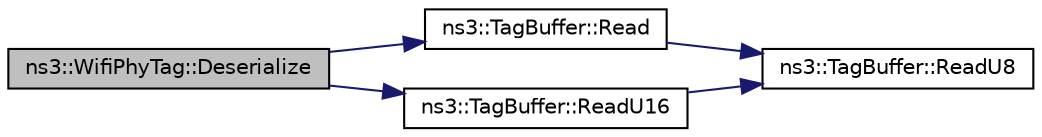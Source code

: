 digraph "ns3::WifiPhyTag::Deserialize"
{
  edge [fontname="Helvetica",fontsize="10",labelfontname="Helvetica",labelfontsize="10"];
  node [fontname="Helvetica",fontsize="10",shape=record];
  rankdir="LR";
  Node1 [label="ns3::WifiPhyTag::Deserialize",height=0.2,width=0.4,color="black", fillcolor="grey75", style="filled", fontcolor="black"];
  Node1 -> Node2 [color="midnightblue",fontsize="10",style="solid"];
  Node2 [label="ns3::TagBuffer::Read",height=0.2,width=0.4,color="black", fillcolor="white", style="filled",URL="$d6/ded/classns3_1_1TagBuffer.html#a1da2fae250eb24650a5e0169d9bf1997"];
  Node2 -> Node3 [color="midnightblue",fontsize="10",style="solid"];
  Node3 [label="ns3::TagBuffer::ReadU8",height=0.2,width=0.4,color="black", fillcolor="white", style="filled",URL="$d6/ded/classns3_1_1TagBuffer.html#af424ec7219aed6d9d31d414bf89ae5bd"];
  Node1 -> Node4 [color="midnightblue",fontsize="10",style="solid"];
  Node4 [label="ns3::TagBuffer::ReadU16",height=0.2,width=0.4,color="black", fillcolor="white", style="filled",URL="$d6/ded/classns3_1_1TagBuffer.html#a2dae8685da35b22191117b513218bfa6"];
  Node4 -> Node3 [color="midnightblue",fontsize="10",style="solid"];
}
